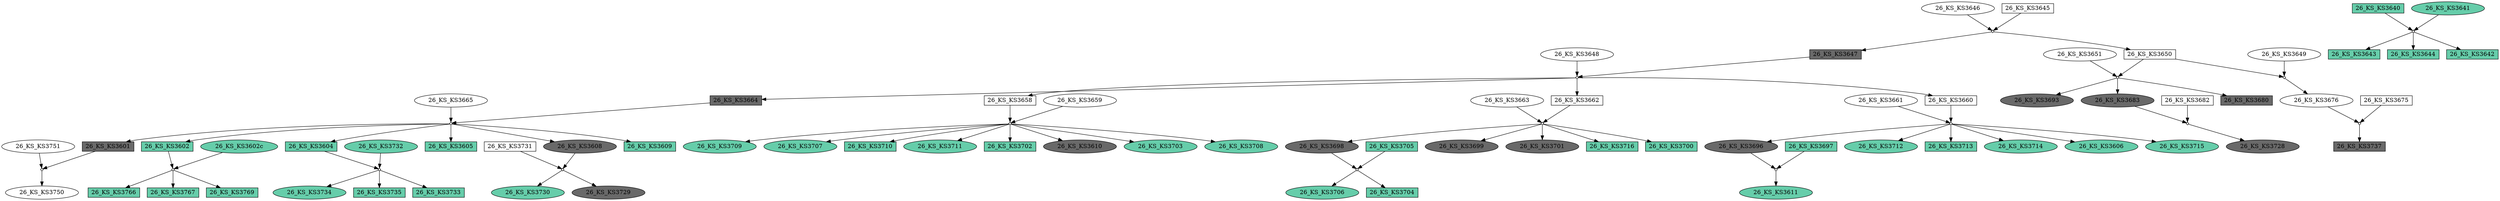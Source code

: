 digraph {
	"26_KS_KS3750" [shape=box fillcolor=white fontcolor=black height=0.3 regular=0 shape=ellipse style=filled width=0.5]
	"26_KS_KS3601x26_KS_KS3751" -> "26_KS_KS3750"
	"26_KS_KS3602" [shape=box fillcolor=aquamarine3 fontcolor=black height=0.3 regular=0 shape=box style=filled width=0.5]
	"26_KS_KS3664x26_KS_KS3665" -> "26_KS_KS3602"
	"26_KS_KS3602" -> "26_KS_KS3602x26_KS_KS3602c"
	"26_KS_KS3698" [shape=box fillcolor=dimgrey fontcolor=black height=0.3 regular=0 shape=ellipse style=filled width=0.5]
	"26_KS_KS3662x26_KS_KS3663" -> "26_KS_KS3698"
	"26_KS_KS3698" -> "26_KS_KS3705x26_KS_KS3698"
	"26_KS_KS3705" [shape=box fillcolor=aquamarine3 fontcolor=black height=0.3 regular=0 shape=box style=filled width=0.5]
	"26_KS_KS3705" -> "26_KS_KS3705x26_KS_KS3698"
	"26_KS_KS3766" [shape=box fillcolor=aquamarine3 fontcolor=black height=0.3 regular=0 shape=polygon style=filled width=0.5]
	"26_KS_KS3602x26_KS_KS3602c" -> "26_KS_KS3766"
	"26_KS_KS3693" [shape=box fillcolor=dimgrey fontcolor=black height=0.3 regular=0 shape=ellipse style=filled width=0.5]
	"26_KS_KS3650x26_KS_KS3651" -> "26_KS_KS3693"
	"26_KS_KS3683" [shape=box fillcolor=dimgrey fontcolor=black height=0.3 regular=0 shape=ellipse style=filled width=0.5]
	"26_KS_KS3650x26_KS_KS3651" -> "26_KS_KS3683"
	"26_KS_KS3683" -> "26_KS_KS3682x26_KS_KS3683"
	"26_KS_KS3604" [shape=box fillcolor=aquamarine3 fontcolor=black height=0.3 regular=0 shape=box style=filled width=0.5]
	"26_KS_KS3664x26_KS_KS3665" -> "26_KS_KS3604"
	"26_KS_KS3604" -> "26_KS_KS3604x26_KS_KS3732"
	"26_KS_KS3706" [shape=box fillcolor=aquamarine3 fontcolor=black height=0.3 regular=0 shape=ellipse style=filled width=0.5]
	"26_KS_KS3705x26_KS_KS3698" -> "26_KS_KS3706"
	"26_KS_KS3682" [shape=box fillcolor=white fontcolor=black height=0.3 regular=0 shape=box style=filled width=0.5]
	"26_KS_KS3682" -> "26_KS_KS3682x26_KS_KS3683"
	"26_KS_KS3680" [shape=box fillcolor=dimgrey fontcolor=black height=0.3 regular=0 shape=box style=filled width=0.5]
	"26_KS_KS3650x26_KS_KS3651" -> "26_KS_KS3680"
	"26_KS_KS3704" [shape=box fillcolor=aquamarine3 fontcolor=black height=0.3 regular=0 shape=box style=filled width=0.5]
	"26_KS_KS3705x26_KS_KS3698" -> "26_KS_KS3704"
	"26_KS_KS3696" [shape=box fillcolor=dimgrey fontcolor=black height=0.3 regular=0 shape=ellipse style=filled width=0.5]
	"26_KS_KS3660x26_KS_KS3661" -> "26_KS_KS3696"
	"26_KS_KS3696" -> "26_KS_KS3697x26_KS_KS3696"
	"26_KS_KS3699" [shape=box fillcolor=dimgrey fontcolor=black height=0.3 regular=0 shape=ellipse style=filled width=0.5]
	"26_KS_KS3662x26_KS_KS3663" -> "26_KS_KS3699"
	"26_KS_KS3701" [shape=box fillcolor=dimgrey fontcolor=black height=0.3 regular=0 shape=ellipse style=filled width=0.5]
	"26_KS_KS3662x26_KS_KS3663" -> "26_KS_KS3701"
	"26_KS_KS3731" [shape=box fillcolor=white fontcolor=black height=0.3 regular=0 shape=box style=filled width=0.5]
	"26_KS_KS3731" -> "26_KS_KS3731x26_KS_KS3608"
	"26_KS_KS3709" [shape=box fillcolor=aquamarine3 fontcolor=black height=0.3 regular=0 shape=ellipse style=filled width=0.5]
	"26_KS_KS3658x26_KS_KS3659" -> "26_KS_KS3709"
	"26_KS_KS3707" [shape=box fillcolor=aquamarine3 fontcolor=black height=0.3 regular=0 shape=ellipse style=filled width=0.5]
	"26_KS_KS3658x26_KS_KS3659" -> "26_KS_KS3707"
	"26_KS_KS3710" [shape=box fillcolor=aquamarine3 fontcolor=black height=0.3 regular=0 shape=box style=filled width=0.5]
	"26_KS_KS3658x26_KS_KS3659" -> "26_KS_KS3710"
	"26_KS_KS3711" [shape=box fillcolor=aquamarine3 fontcolor=black height=0.3 regular=0 shape=ellipse style=filled width=0.5]
	"26_KS_KS3658x26_KS_KS3659" -> "26_KS_KS3711"
	"26_KS_KS3702" [shape=box fillcolor=aquamarine3 fontcolor=black height=0.3 regular=0 shape=box style=filled width=0.5]
	"26_KS_KS3658x26_KS_KS3659" -> "26_KS_KS3702"
	"26_KS_KS3712" [shape=box fillcolor=aquamarine3 fontcolor=black height=0.3 regular=0 shape=ellipse style=filled width=0.5]
	"26_KS_KS3660x26_KS_KS3661" -> "26_KS_KS3712"
	"26_KS_KS3713" [shape=box fillcolor=aquamarine3 fontcolor=black height=0.3 regular=0 shape=box style=filled width=0.5]
	"26_KS_KS3660x26_KS_KS3661" -> "26_KS_KS3713"
	"26_KS_KS3732" [shape=box fillcolor=aquamarine3 fontcolor=black height=0.3 regular=0 shape=ellipse style=filled width=0.5]
	"26_KS_KS3732" -> "26_KS_KS3604x26_KS_KS3732"
	"26_KS_KS3714" [shape=box fillcolor=aquamarine3 fontcolor=black height=0.3 regular=0 shape=ellipse style=filled width=0.5]
	"26_KS_KS3660x26_KS_KS3661" -> "26_KS_KS3714"
	"26_KS_KS3606" [shape=box fillcolor=aquamarine3 fontcolor=black height=0.3 regular=0 shape=ellipse style=filled width=0.5]
	"26_KS_KS3660x26_KS_KS3661" -> "26_KS_KS3606"
	"26_KS_KS3697" [shape=box fillcolor=aquamarine3 fontcolor=black height=0.3 regular=0 shape=box style=filled width=0.5]
	"26_KS_KS3697" -> "26_KS_KS3697x26_KS_KS3696"
	"26_KS_KS3611" [shape=box fillcolor=aquamarine3 fontcolor=black height=0.3 regular=0 shape=ellipse style=filled width=0.5]
	"26_KS_KS3697x26_KS_KS3696" -> "26_KS_KS3611"
	"26_KS_KS3716" [shape=box fillcolor=aquamarine3 fontcolor=black height=0.3 regular=0 shape=box style=filled width=0.5]
	"26_KS_KS3662x26_KS_KS3663" -> "26_KS_KS3716"
	"26_KS_KS3700" [shape=box fillcolor=aquamarine3 fontcolor=black height=0.3 regular=0 shape=box style=filled width=0.5]
	"26_KS_KS3662x26_KS_KS3663" -> "26_KS_KS3700"
	"26_KS_KS3751" [shape=box fillcolor=white fontcolor=black height=0.3 regular=0 shape=ellipse style=filled width=0.5]
	"26_KS_KS3751" -> "26_KS_KS3601x26_KS_KS3751"
	"26_KS_KS3737" [shape=box fillcolor=dimgrey fontcolor=black height=0.3 regular=0 shape=box style=filled width=0.5]
	"26_KS_KS3675x26_KS_KS3676" -> "26_KS_KS3737"
	"26_KS_KS3715" [shape=box fillcolor=aquamarine3 fontcolor=black height=0.3 regular=0 shape=ellipse style=filled width=0.5]
	"26_KS_KS3660x26_KS_KS3661" -> "26_KS_KS3715"
	"26_KS_KS3734" [shape=box fillcolor=aquamarine3 fontcolor=black height=0.3 regular=0 shape=ellipse style=filled width=0.5]
	"26_KS_KS3604x26_KS_KS3732" -> "26_KS_KS3734"
	"26_KS_KS3735" [shape=box fillcolor=aquamarine3 fontcolor=black height=0.3 regular=0 shape=box style=filled width=0.5]
	"26_KS_KS3604x26_KS_KS3732" -> "26_KS_KS3735"
	"26_KS_KS3767" [shape=box fillcolor=aquamarine3 fontcolor=black height=0.3 regular=0 shape=polygon style=filled width=0.5]
	"26_KS_KS3602x26_KS_KS3602c" -> "26_KS_KS3767"
	"26_KS_KS3650" [shape=box fillcolor=white fontcolor=black height=0.3 regular=0 shape=box style=filled width=0.5]
	"26_KS_KS3645x26_KS_KS3646" -> "26_KS_KS3650"
	"26_KS_KS3650" -> "26_KS_KS3650x26_KS_KS3651"
	"26_KS_KS3650" -> "26_KS_KS3650x26_KS_KS3649"
	"26_KS_KS3649" [shape=box fillcolor=white fontcolor=black height=0.3 regular=0 shape=ellipse style=filled width=0.5]
	"26_KS_KS3649" -> "26_KS_KS3650x26_KS_KS3649"
	"26_KS_KS3648" [shape=box fillcolor=white fontcolor=black height=0.3 regular=0 shape=ellipse style=filled width=0.5]
	"26_KS_KS3648" -> "26_KS_KS3647x26_KS_KS3648"
	"26_KS_KS3605" [shape=box fillcolor=aquamarine3 fontcolor=black height=0.3 regular=0 shape=box style=filled width=0.5]
	"26_KS_KS3664x26_KS_KS3665" -> "26_KS_KS3605"
	"26_KS_KS3647" [shape=box fillcolor=dimgrey fontcolor=black height=0.3 regular=0 shape=box style=filled width=0.5]
	"26_KS_KS3645x26_KS_KS3646" -> "26_KS_KS3647"
	"26_KS_KS3647" -> "26_KS_KS3647x26_KS_KS3648"
	"26_KS_KS3646" [shape=box fillcolor=white fontcolor=black height=0.3 regular=0 shape=ellipse style=filled width=0.5]
	"26_KS_KS3646" -> "26_KS_KS3645x26_KS_KS3646"
	"26_KS_KS3651" [shape=box fillcolor=white fontcolor=black height=0.3 regular=0 shape=ellipse style=filled width=0.5]
	"26_KS_KS3651" -> "26_KS_KS3650x26_KS_KS3651"
	"26_KS_KS3645" [shape=box fillcolor=white fontcolor=black height=0.3 regular=0 shape=box style=filled width=0.5]
	"26_KS_KS3645" -> "26_KS_KS3645x26_KS_KS3646"
	"26_KS_KS3643" [shape=box fillcolor=aquamarine3 fontcolor=black height=0.3 regular=0 shape=box style=filled width=0.5]
	"26_KS_KS3640x26_KS_KS3641" -> "26_KS_KS3643"
	"26_KS_KS3644" [shape=box fillcolor=aquamarine3 fontcolor=black height=0.3 regular=0 shape=box style=filled width=0.5]
	"26_KS_KS3640x26_KS_KS3641" -> "26_KS_KS3644"
	"26_KS_KS3610" [shape=box fillcolor=dimgrey fontcolor=black height=0.3 regular=0 shape=ellipse style=filled width=0.5]
	"26_KS_KS3658x26_KS_KS3659" -> "26_KS_KS3610"
	"26_KS_KS3640" [shape=box fillcolor=aquamarine3 fontcolor=black height=0.3 regular=0 shape=box style=filled width=0.5]
	"26_KS_KS3640" -> "26_KS_KS3640x26_KS_KS3641"
	"26_KS_KS3608" [shape=box fillcolor=dimgrey fontcolor=black height=0.3 regular=0 shape=ellipse style=filled width=0.5]
	"26_KS_KS3664x26_KS_KS3665" -> "26_KS_KS3608"
	"26_KS_KS3608" -> "26_KS_KS3731x26_KS_KS3608"
	"26_KS_KS3601" [shape=box fillcolor=dimgrey fontcolor=black height=0.3 regular=0 shape=box style=filled width=0.5]
	"26_KS_KS3664x26_KS_KS3665" -> "26_KS_KS3601"
	"26_KS_KS3601" -> "26_KS_KS3601x26_KS_KS3751"
	"26_KS_KS3642" [shape=box fillcolor=aquamarine3 fontcolor=black height=0.3 regular=0 shape=box style=filled width=0.5]
	"26_KS_KS3640x26_KS_KS3641" -> "26_KS_KS3642"
	"26_KS_KS3658" [shape=box fillcolor=white fontcolor=black height=0.3 regular=0 shape=box style=filled width=0.5]
	"26_KS_KS3647x26_KS_KS3648" -> "26_KS_KS3658"
	"26_KS_KS3658" -> "26_KS_KS3658x26_KS_KS3659"
	"26_KS_KS3659" [shape=box fillcolor=white fontcolor=black height=0.3 regular=0 shape=ellipse style=filled width=0.5]
	"26_KS_KS3659" -> "26_KS_KS3658x26_KS_KS3659"
	"26_KS_KS3609" [shape=box fillcolor=aquamarine3 fontcolor=black height=0.3 regular=0 shape=box style=filled width=0.5]
	"26_KS_KS3664x26_KS_KS3665" -> "26_KS_KS3609"
	"26_KS_KS3769" [shape=box fillcolor=aquamarine3 fontcolor=black height=0.3 regular=0 shape=polygon style=filled width=0.5]
	"26_KS_KS3602x26_KS_KS3602c" -> "26_KS_KS3769"
	"26_KS_KS3602c" [shape=box fillcolor=aquamarine3 fontcolor=black height=0.3 regular=0 shape=ellipse style=filled width=0.5]
	"26_KS_KS3602c" -> "26_KS_KS3602x26_KS_KS3602c"
	"26_KS_KS3730" [shape=box fillcolor=aquamarine3 fontcolor=black height=0.3 regular=0 shape=ellipse style=filled width=0.5]
	"26_KS_KS3731x26_KS_KS3608" -> "26_KS_KS3730"
	"26_KS_KS3676" [shape=box fillcolor=white fontcolor=black height=0.3 regular=0 shape=ellipse style=filled width=0.5]
	"26_KS_KS3650x26_KS_KS3649" -> "26_KS_KS3676"
	"26_KS_KS3676" -> "26_KS_KS3675x26_KS_KS3676"
	"26_KS_KS3675" [shape=box fillcolor=white fontcolor=black height=0.3 regular=0 shape=box style=filled width=0.5]
	"26_KS_KS3675" -> "26_KS_KS3675x26_KS_KS3676"
	"26_KS_KS3665" [shape=box fillcolor=white fontcolor=black height=0.3 regular=0 shape=ellipse style=filled width=0.5]
	"26_KS_KS3665" -> "26_KS_KS3664x26_KS_KS3665"
	"26_KS_KS3664" [shape=box fillcolor=dimgrey fontcolor=black height=0.3 regular=0 shape=box style=filled width=0.5]
	"26_KS_KS3647x26_KS_KS3648" -> "26_KS_KS3664"
	"26_KS_KS3664" -> "26_KS_KS3664x26_KS_KS3665"
	"26_KS_KS3729" [shape=box fillcolor=dimgrey fontcolor=black height=0.3 regular=0 shape=ellipse style=filled width=0.5]
	"26_KS_KS3731x26_KS_KS3608" -> "26_KS_KS3729"
	"26_KS_KS3728" [shape=box fillcolor=dimgrey fontcolor=black height=0.3 regular=0 shape=ellipse style=filled width=0.5]
	"26_KS_KS3682x26_KS_KS3683" -> "26_KS_KS3728"
	"26_KS_KS3663" [shape=box fillcolor=white fontcolor=black height=0.3 regular=0 shape=ellipse style=filled width=0.5]
	"26_KS_KS3663" -> "26_KS_KS3662x26_KS_KS3663"
	"26_KS_KS3662" [shape=box fillcolor=white fontcolor=black height=0.3 regular=0 shape=box style=filled width=0.5]
	"26_KS_KS3647x26_KS_KS3648" -> "26_KS_KS3662"
	"26_KS_KS3662" -> "26_KS_KS3662x26_KS_KS3663"
	"26_KS_KS3641" [shape=box fillcolor=aquamarine3 fontcolor=black height=0.3 regular=0 shape=ellipse style=filled width=0.5]
	"26_KS_KS3641" -> "26_KS_KS3640x26_KS_KS3641"
	"26_KS_KS3661" [shape=box fillcolor=white fontcolor=black height=0.3 regular=0 shape=ellipse style=filled width=0.5]
	"26_KS_KS3661" -> "26_KS_KS3660x26_KS_KS3661"
	"26_KS_KS3660" [shape=box fillcolor=white fontcolor=black height=0.3 regular=0 shape=box style=filled width=0.5]
	"26_KS_KS3647x26_KS_KS3648" -> "26_KS_KS3660"
	"26_KS_KS3660" -> "26_KS_KS3660x26_KS_KS3661"
	"26_KS_KS3703" [shape=box fillcolor=aquamarine3 fontcolor=black height=0.3 regular=0 shape=ellipse style=filled width=0.5]
	"26_KS_KS3658x26_KS_KS3659" -> "26_KS_KS3703"
	"26_KS_KS3733" [shape=box fillcolor=aquamarine3 fontcolor=black height=0.3 regular=0 shape=box style=filled width=0.5]
	"26_KS_KS3604x26_KS_KS3732" -> "26_KS_KS3733"
	"26_KS_KS3708" [shape=box fillcolor=aquamarine3 fontcolor=black height=0.3 regular=0 shape=ellipse style=filled width=0.5]
	"26_KS_KS3658x26_KS_KS3659" -> "26_KS_KS3708"
	"26_KS_KS3662x26_KS_KS3663" [label="" height=.1 shape=diamond width=.1]
	"26_KS_KS3705x26_KS_KS3698" [label="" height=.1 shape=diamond width=.1]
	"26_KS_KS3604x26_KS_KS3732" [label="" height=.1 shape=diamond width=.1]
	"26_KS_KS3660x26_KS_KS3661" [label="" height=.1 shape=diamond width=.1]
	"26_KS_KS3601x26_KS_KS3751" [label="" height=.1 shape=diamond width=.1]
	"26_KS_KS3664x26_KS_KS3665" [label="" height=.1 shape=diamond width=.1]
	"26_KS_KS3602x26_KS_KS3602c" [label="" height=.1 shape=diamond width=.1]
	"26_KS_KS3658x26_KS_KS3659" [label="" height=.1 shape=diamond width=.1]
	"26_KS_KS3675x26_KS_KS3676" [label="" height=.1 shape=diamond width=.1]
	"26_KS_KS3645x26_KS_KS3646" [label="" height=.1 shape=diamond width=.1]
	"26_KS_KS3640x26_KS_KS3641" [label="" height=.1 shape=diamond width=.1]
	"26_KS_KS3647x26_KS_KS3648" [label="" height=.1 shape=diamond width=.1]
	"26_KS_KS3731x26_KS_KS3608" [label="" height=.1 shape=diamond width=.1]
	"26_KS_KS3650x26_KS_KS3649" [label="" height=.1 shape=diamond width=.1]
	"26_KS_KS3682x26_KS_KS3683" [label="" height=.1 shape=diamond width=.1]
	"26_KS_KS3650x26_KS_KS3651" [label="" height=.1 shape=diamond width=.1]
	"26_KS_KS3697x26_KS_KS3696" [label="" height=.1 shape=diamond width=.1]
}
